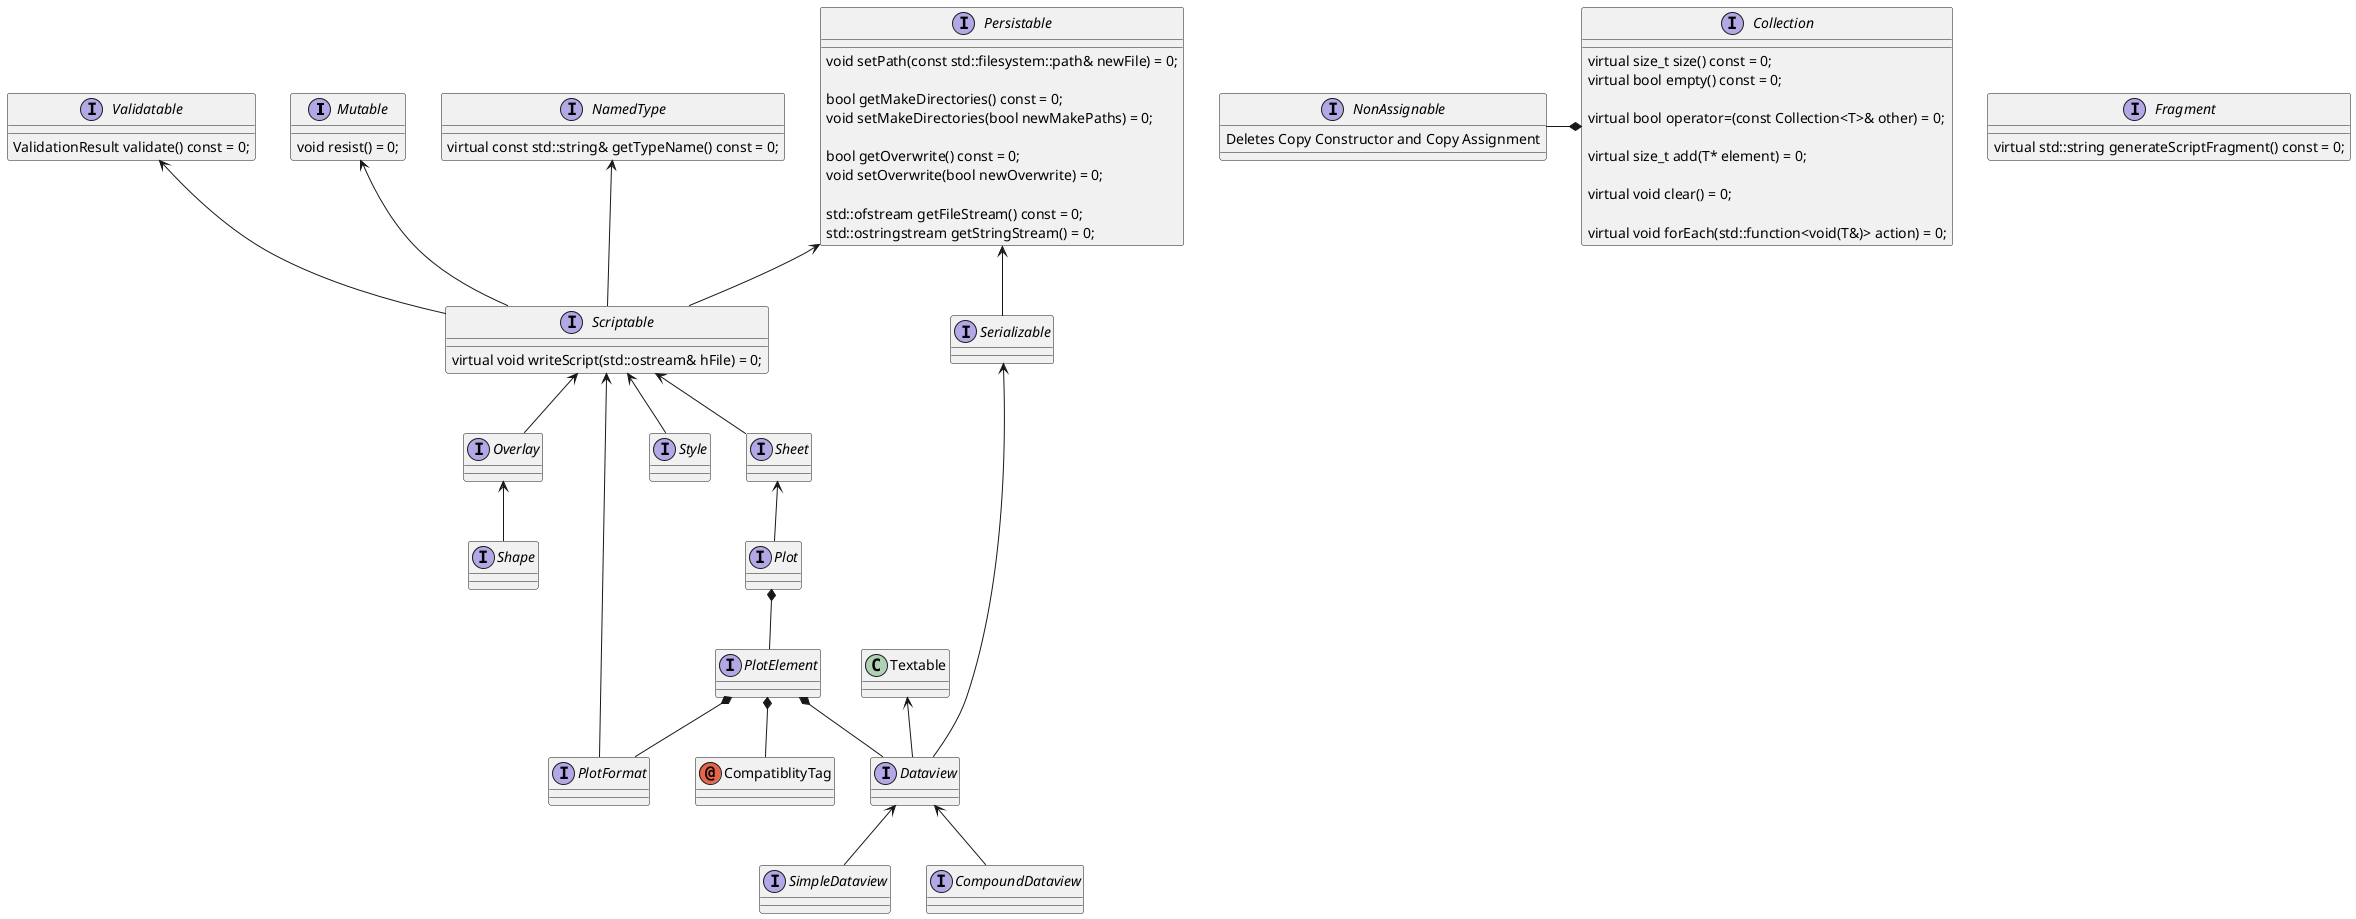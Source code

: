 @startuml;

' ---------------------------------------------------------------------------- '

together {
    interface Mutable {
        void resist() = 0;
    }

    interface Validatable {
        ValidationResult validate() const = 0;
    }

    interface Persistable {
        void setPath(const std::filesystem::path& newFile) = 0;

        bool getMakeDirectories() const = 0;
        void setMakeDirectories(bool newMakePaths) = 0;

        bool getOverwrite() const = 0;
        void setOverwrite(bool newOverwrite) = 0;

        std::ofstream getFileStream() const = 0;
        std::ostringstream getStringStream() = 0;
    }

    interface NamedType {
        virtual const std::string& getTypeName() const = 0;
    }

    interface NonAssignable {
        Deletes Copy Constructor and Copy Assignment
    }

    interface Collection {
        virtual size_t size() const = 0;
        virtual bool empty() const = 0;

        virtual bool operator=(const Collection<T>& other) = 0;

        virtual size_t add(T* element) = 0;

        virtual void clear() = 0;

        virtual void forEach(std::function<void(T&)> action) = 0;
    }

    Collection *-left- NonAssignable
}

' ---------------------------------------------------------------------------- '

together {
    interface Scriptable {
        virtual void writeScript(std::ostream& hFile) = 0;
    }

    interface Serializable {}

    interface Fragment {
        virtual std::string generateScriptFragment() const = 0;
    }
}

' ---------------------------------------------------------------------------- '

Scriptable -up-> Persistable
Scriptable -up-> Mutable
Scriptable -up-> Validatable
Scriptable -up-> NamedType

Serializable -up-> Persistable



interface Style {}
Style -up-> Scriptable

interface Sheet {}
Sheet -up-> Scriptable

interface Plot {}
Plot -up-> Sheet

interface Overlay {}
Overlay -up-> Scriptable

interface Shape {}
Shape -up-> Overlay

interface PlotElement {}
PlotElement -up-* Plot

annotation CompatiblityTag {}
CompatiblityTag -up-* PlotElement

interface Dataview {}
Dataview -up-> Textable
Dataview -up-> Serializable
Dataview -up-* PlotElement

interface SimpleDataview {}
SimpleDataview -up-> Dataview
interface CompoundDataview {}
CompoundDataview -up-> Dataview

interface PlotFormat {}
PlotFormat -up-* PlotElement
PlotFormat -up-> Scriptable

@enduml;
